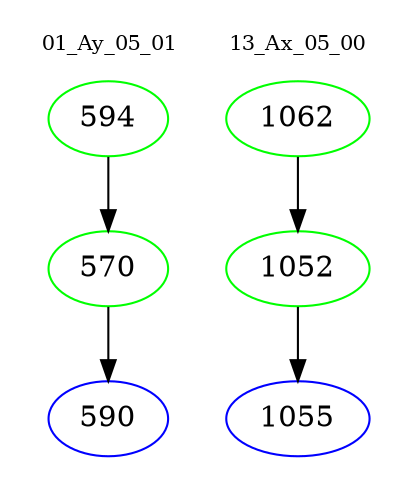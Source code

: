 digraph{
subgraph cluster_0 {
color = white
label = "01_Ay_05_01";
fontsize=10;
T0_594 [label="594", color="green"]
T0_594 -> T0_570 [color="black"]
T0_570 [label="570", color="green"]
T0_570 -> T0_590 [color="black"]
T0_590 [label="590", color="blue"]
}
subgraph cluster_1 {
color = white
label = "13_Ax_05_00";
fontsize=10;
T1_1062 [label="1062", color="green"]
T1_1062 -> T1_1052 [color="black"]
T1_1052 [label="1052", color="green"]
T1_1052 -> T1_1055 [color="black"]
T1_1055 [label="1055", color="blue"]
}
}
